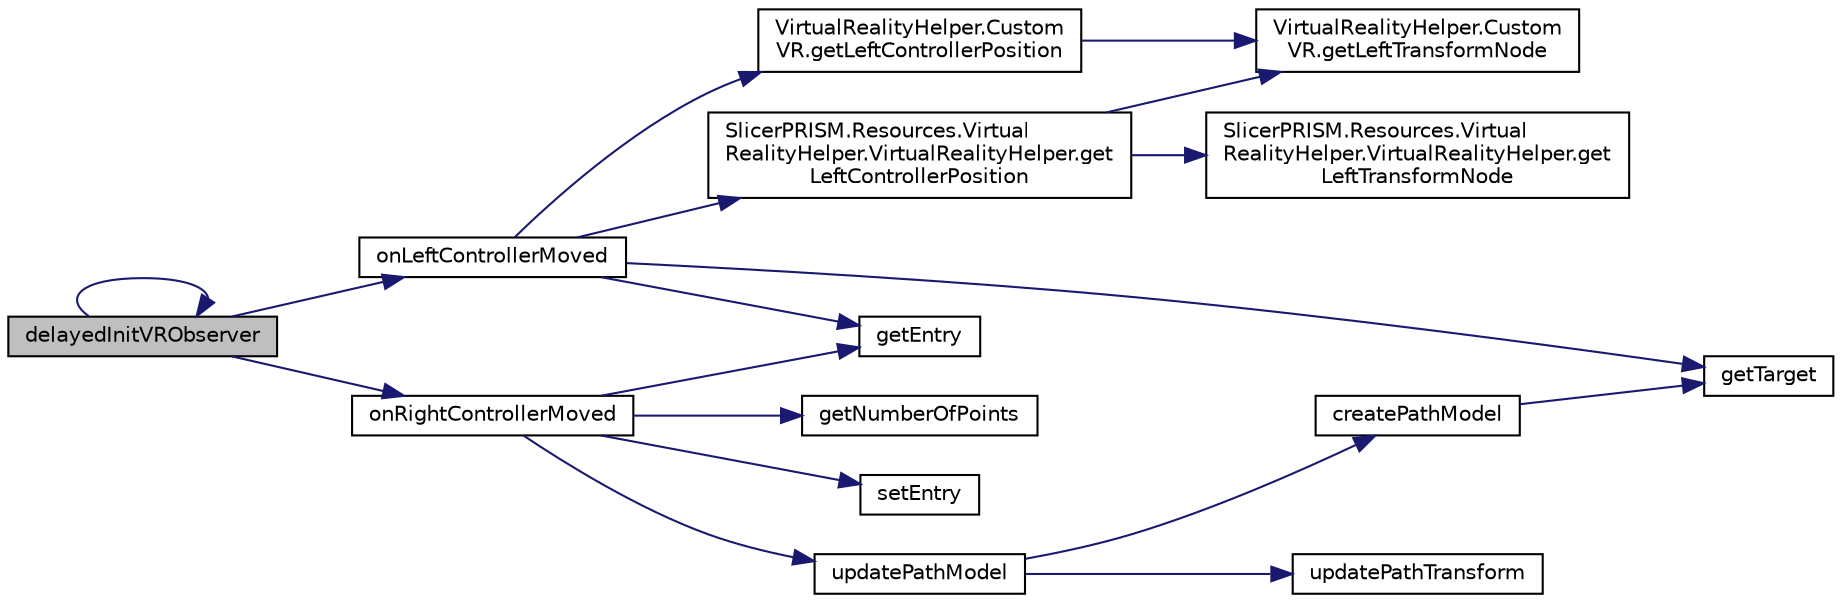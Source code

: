 digraph "delayedInitVRObserver"
{
 // LATEX_PDF_SIZE
  bgcolor="transparent";
  edge [fontname="Helvetica",fontsize="10",labelfontname="Helvetica",labelfontsize="10"];
  node [fontname="Helvetica",fontsize="10",shape=record];
  rankdir="LR";
  Node1 [label="delayedInitVRObserver",height=0.2,width=0.4,color="black", fillcolor="grey75", style="filled", fontcolor="black",tooltip=" "];
  Node1 -> Node1 [color="midnightblue",fontsize="10",style="solid",fontname="Helvetica"];
  Node1 -> Node2 [color="midnightblue",fontsize="10",style="solid",fontname="Helvetica"];
  Node2 [label="onLeftControllerMoved",height=0.2,width=0.4,color="black",URL="$class_p_r_i_s_m_1_1_straight_needle_insertion_logic.html#a9d2c16412bacf4e807ce418176c0e550",tooltip=" "];
  Node2 -> Node3 [color="midnightblue",fontsize="10",style="solid",fontname="Helvetica"];
  Node3 [label="getEntry",height=0.2,width=0.4,color="black",URL="$class_p_r_i_s_m_1_1_straight_needle_insertion_logic.html#ab2ba2b97a3e667b8f577568de11a6c92",tooltip=" "];
  Node2 -> Node4 [color="midnightblue",fontsize="10",style="solid",fontname="Helvetica"];
  Node4 [label="VirtualRealityHelper.Custom\lVR.getLeftControllerPosition",height=0.2,width=0.4,color="black",URL="$class_virtual_reality_helper_1_1_custom_v_r.html#a0540f1d575f42e8fa3d6013367056cad",tooltip=" "];
  Node4 -> Node5 [color="midnightblue",fontsize="10",style="solid",fontname="Helvetica"];
  Node5 [label="VirtualRealityHelper.Custom\lVR.getLeftTransformNode",height=0.2,width=0.4,color="black",URL="$class_virtual_reality_helper_1_1_custom_v_r.html#ae13eb7a77da60691d9642cfcb81630fe",tooltip=" "];
  Node2 -> Node6 [color="midnightblue",fontsize="10",style="solid",fontname="Helvetica"];
  Node6 [label="SlicerPRISM.Resources.Virtual\lRealityHelper.VirtualRealityHelper.get\lLeftControllerPosition",height=0.2,width=0.4,color="black",URL="$class_slicer_p_r_i_s_m_1_1_resources_1_1_virtual_reality_helper_1_1_virtual_reality_helper.html#a0540f1d575f42e8fa3d6013367056cad",tooltip=" "];
  Node6 -> Node5 [color="midnightblue",fontsize="10",style="solid",fontname="Helvetica"];
  Node6 -> Node7 [color="midnightblue",fontsize="10",style="solid",fontname="Helvetica"];
  Node7 [label="SlicerPRISM.Resources.Virtual\lRealityHelper.VirtualRealityHelper.get\lLeftTransformNode",height=0.2,width=0.4,color="black",URL="$class_slicer_p_r_i_s_m_1_1_resources_1_1_virtual_reality_helper_1_1_virtual_reality_helper.html#ae13eb7a77da60691d9642cfcb81630fe",tooltip=" "];
  Node2 -> Node8 [color="midnightblue",fontsize="10",style="solid",fontname="Helvetica"];
  Node8 [label="getTarget",height=0.2,width=0.4,color="black",URL="$class_p_r_i_s_m_1_1_straight_needle_insertion_logic.html#ac7f193e1acb5a2827b4a2798bcf267a8",tooltip=" "];
  Node1 -> Node9 [color="midnightblue",fontsize="10",style="solid",fontname="Helvetica"];
  Node9 [label="onRightControllerMoved",height=0.2,width=0.4,color="black",URL="$class_p_r_i_s_m_1_1_straight_needle_insertion_logic.html#a3634ff4fb8d67cfd0d14c6008deacc9b",tooltip=" "];
  Node9 -> Node3 [color="midnightblue",fontsize="10",style="solid",fontname="Helvetica"];
  Node9 -> Node10 [color="midnightblue",fontsize="10",style="solid",fontname="Helvetica"];
  Node10 [label="getNumberOfPoints",height=0.2,width=0.4,color="black",URL="$class_p_r_i_s_m_1_1_straight_needle_insertion_logic.html#a31a147450f2ead3e9aeed32d9ead945a",tooltip=" "];
  Node9 -> Node11 [color="midnightblue",fontsize="10",style="solid",fontname="Helvetica"];
  Node11 [label="setEntry",height=0.2,width=0.4,color="black",URL="$class_p_r_i_s_m_1_1_straight_needle_insertion_logic.html#ae45028a742180a1294a8523f33588f35",tooltip=" "];
  Node9 -> Node12 [color="midnightblue",fontsize="10",style="solid",fontname="Helvetica"];
  Node12 [label="updatePathModel",height=0.2,width=0.4,color="black",URL="$class_p_r_i_s_m_1_1_straight_needle_insertion_logic.html#af9dcd5143df6c795adf29c47beabf26b",tooltip=" "];
  Node12 -> Node13 [color="midnightblue",fontsize="10",style="solid",fontname="Helvetica"];
  Node13 [label="createPathModel",height=0.2,width=0.4,color="black",URL="$class_p_r_i_s_m_1_1_straight_needle_insertion_logic.html#a01b0b6636b3a9df6c4889d89ed590d08",tooltip=" "];
  Node13 -> Node8 [color="midnightblue",fontsize="10",style="solid",fontname="Helvetica"];
  Node12 -> Node14 [color="midnightblue",fontsize="10",style="solid",fontname="Helvetica"];
  Node14 [label="updatePathTransform",height=0.2,width=0.4,color="black",URL="$class_p_r_i_s_m_1_1_straight_needle_insertion_logic.html#a250d974b176a400096d0c7c520665365",tooltip=" "];
}
